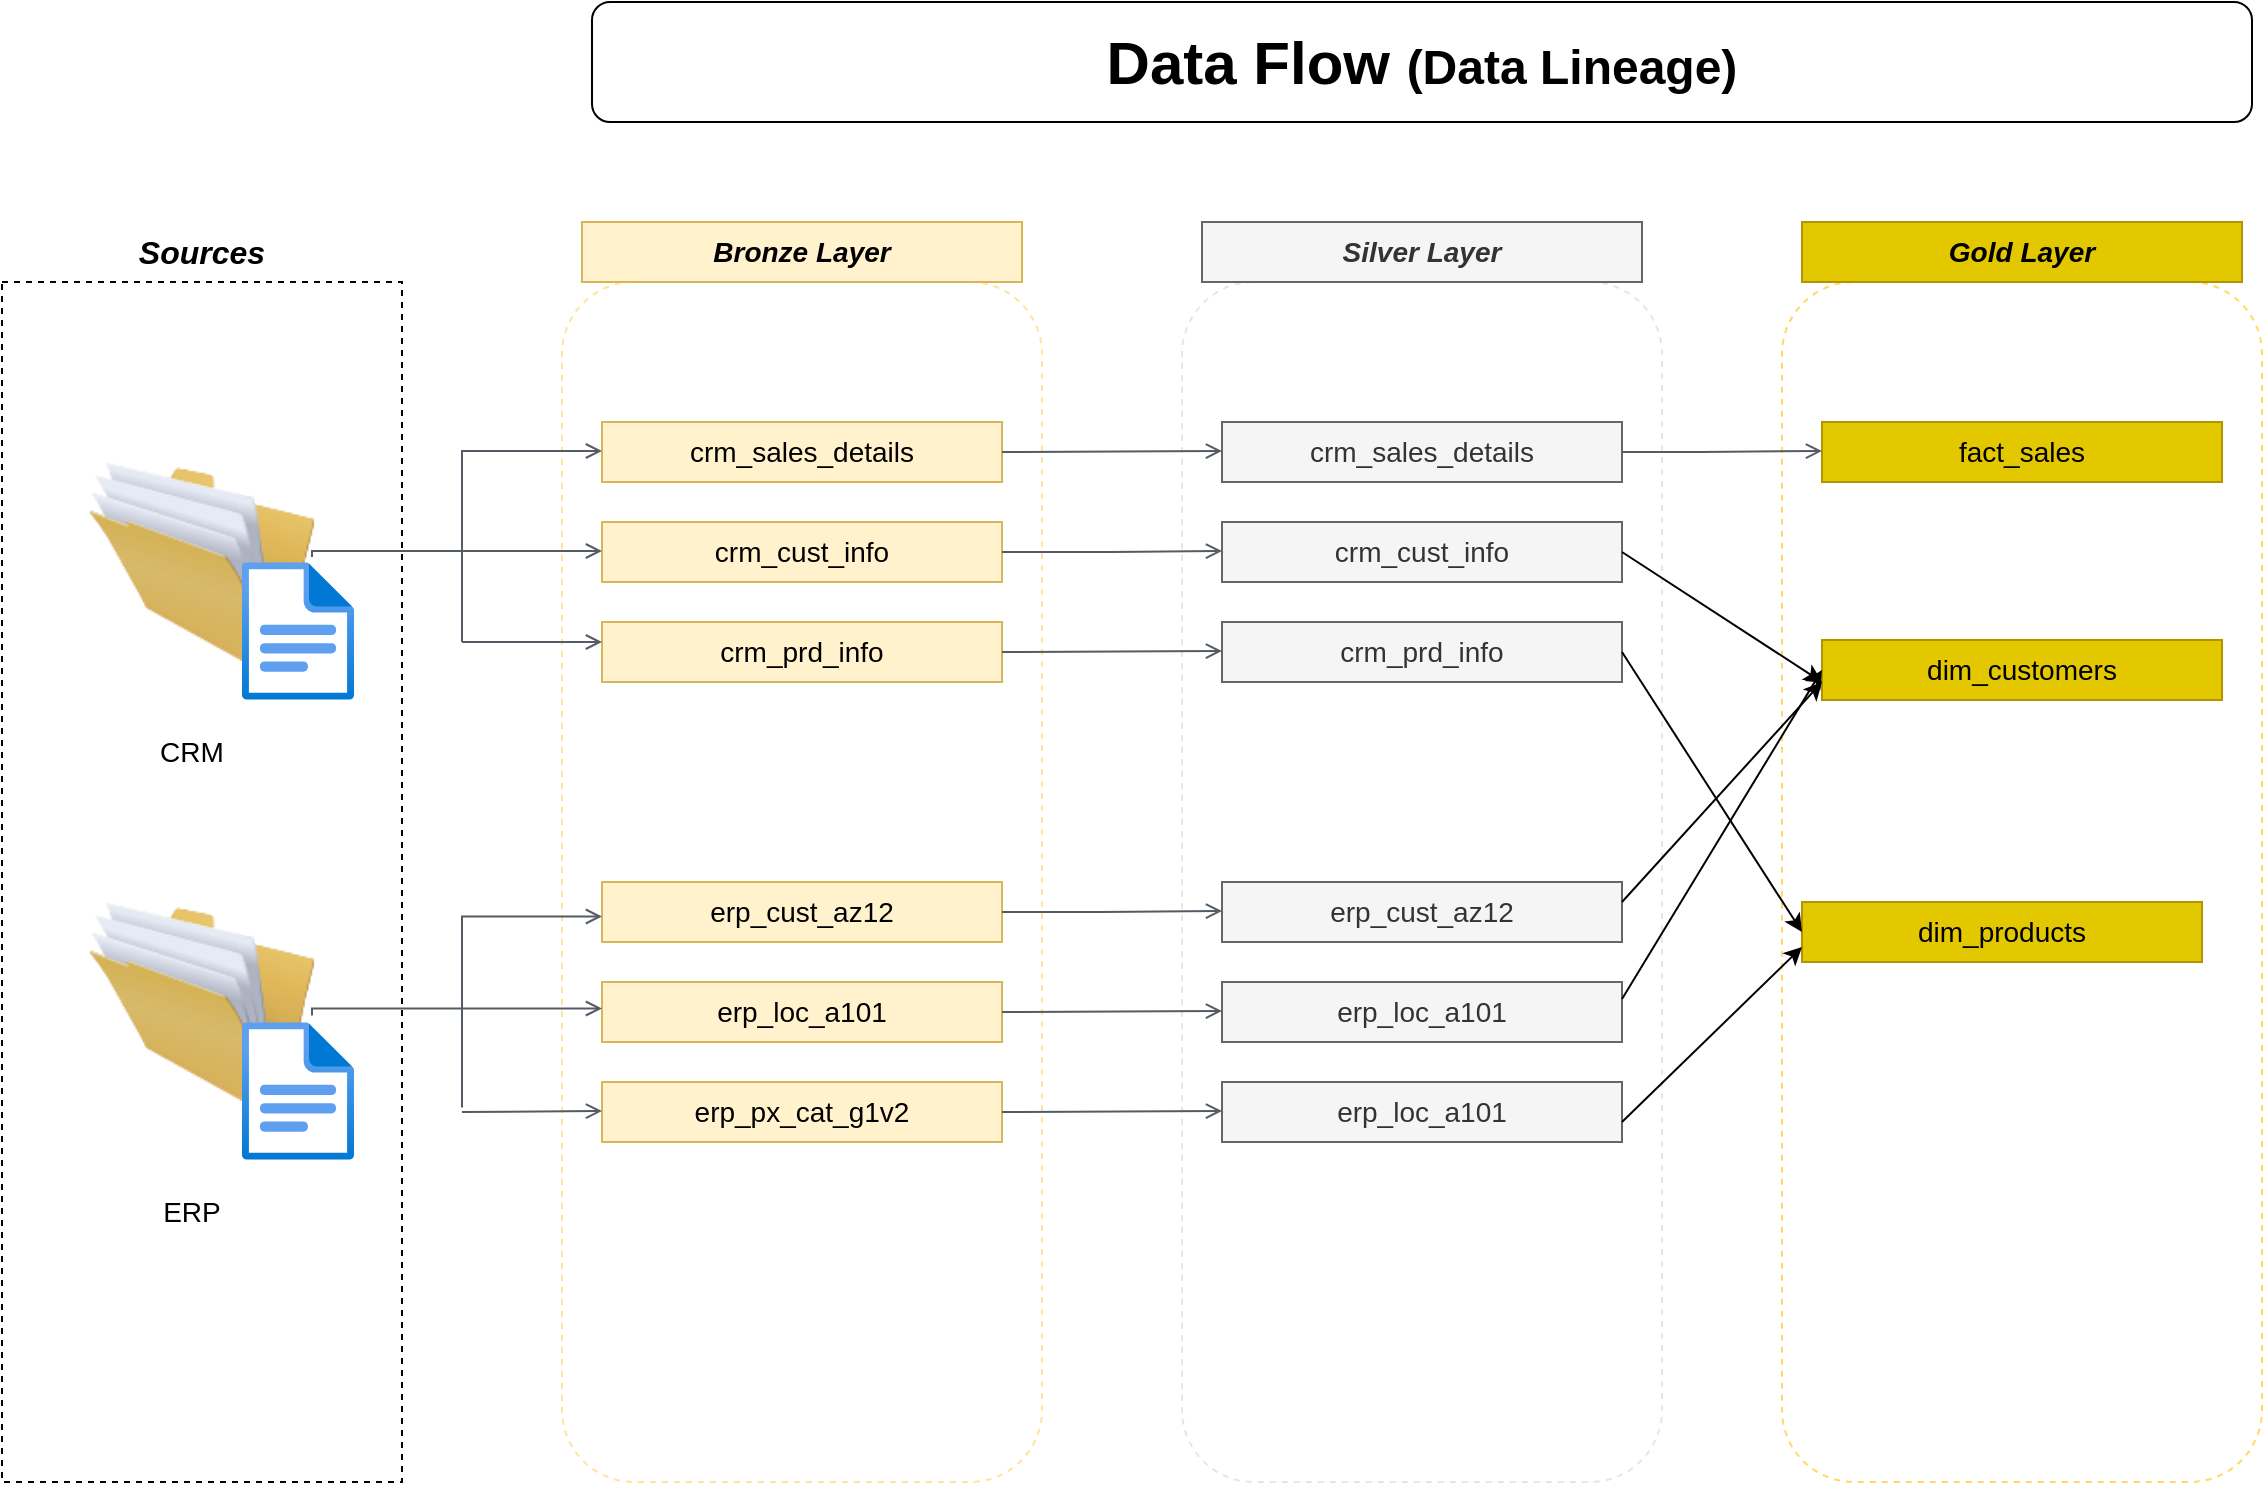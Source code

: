 <mxfile version="27.0.9">
  <diagram name="Page-1" id="e8Bs1yd9VQ3p9d25QUaQ">
    <mxGraphModel dx="946" dy="732" grid="1" gridSize="10" guides="1" tooltips="1" connect="1" arrows="1" fold="1" page="1" pageScale="1" pageWidth="827" pageHeight="1169" math="0" shadow="0">
      <root>
        <mxCell id="0" />
        <mxCell id="1" parent="0" />
        <mxCell id="jJEfotMlX0ZuNk-el42J-4" value="" style="rounded=0;whiteSpace=wrap;html=1;dashed=1;" parent="1" vertex="1">
          <mxGeometry x="80" y="320" width="200" height="600" as="geometry" />
        </mxCell>
        <mxCell id="jJEfotMlX0ZuNk-el42J-5" value="&lt;font style=&quot;font-size: 16px;&quot;&gt;&lt;b&gt;&lt;i&gt;Sources&lt;/i&gt;&lt;/b&gt;&lt;/font&gt;" style="text;html=1;align=center;verticalAlign=middle;whiteSpace=wrap;rounded=0;" parent="1" vertex="1">
          <mxGeometry x="80" y="290" width="200" height="30" as="geometry" />
        </mxCell>
        <mxCell id="jJEfotMlX0ZuNk-el42J-6" value="" style="image;html=1;image=img/lib/clip_art/general/Full_Folder_128x128.png" parent="1" vertex="1">
          <mxGeometry x="120" y="410" width="120" height="110" as="geometry" />
        </mxCell>
        <mxCell id="jJEfotMlX0ZuNk-el42J-7" value="" style="image;html=1;image=img/lib/clip_art/general/Full_Folder_128x128.png" parent="1" vertex="1">
          <mxGeometry x="120" y="630" width="120" height="110" as="geometry" />
        </mxCell>
        <mxCell id="jJEfotMlX0ZuNk-el42J-8" value="" style="image;aspect=fixed;html=1;points=[];align=center;fontSize=12;image=img/lib/azure2/general/File.svg;" parent="1" vertex="1">
          <mxGeometry x="200" y="460" width="56.0" height="69" as="geometry" />
        </mxCell>
        <mxCell id="jJEfotMlX0ZuNk-el42J-9" value="" style="image;aspect=fixed;html=1;points=[];align=center;fontSize=12;image=img/lib/azure2/general/File.svg;" parent="1" vertex="1">
          <mxGeometry x="200" y="690" width="56.0" height="69" as="geometry" />
        </mxCell>
        <mxCell id="jJEfotMlX0ZuNk-el42J-10" value="&lt;font style=&quot;font-size: 14px;&quot;&gt;CRM&lt;/font&gt;" style="text;html=1;align=center;verticalAlign=middle;whiteSpace=wrap;rounded=0;" parent="1" vertex="1">
          <mxGeometry x="110" y="540" width="130" height="30" as="geometry" />
        </mxCell>
        <mxCell id="jJEfotMlX0ZuNk-el42J-11" value="&lt;font style=&quot;font-size: 14px;&quot;&gt;ERP&lt;/font&gt;" style="text;html=1;align=center;verticalAlign=middle;whiteSpace=wrap;rounded=0;" parent="1" vertex="1">
          <mxGeometry x="110" y="770" width="130" height="30" as="geometry" />
        </mxCell>
        <mxCell id="jJEfotMlX0ZuNk-el42J-12" value="" style="rounded=1;whiteSpace=wrap;html=1;dashed=1;fontStyle=1;strokeColor=#FFE599;" parent="1" vertex="1">
          <mxGeometry x="360" y="320" width="240" height="600" as="geometry" />
        </mxCell>
        <mxCell id="jJEfotMlX0ZuNk-el42J-13" value="&lt;font style=&quot;font-size: 14px;&quot;&gt;&lt;b&gt;&lt;i&gt;Bronze Layer&lt;/i&gt;&lt;/b&gt;&lt;/font&gt;" style="text;html=1;align=center;verticalAlign=middle;whiteSpace=wrap;rounded=0;fillColor=#fff2cc;strokeColor=#d6b656;" parent="1" vertex="1">
          <mxGeometry x="370" y="290" width="220" height="30" as="geometry" />
        </mxCell>
        <mxCell id="jJEfotMlX0ZuNk-el42J-14" value="&lt;font style=&quot;font-size: 14px;&quot;&gt;crm_sales_details&lt;/font&gt;" style="text;html=1;align=center;verticalAlign=middle;whiteSpace=wrap;rounded=0;fillColor=#fff2cc;strokeColor=#d6b656;" parent="1" vertex="1">
          <mxGeometry x="380" y="390" width="200" height="30" as="geometry" />
        </mxCell>
        <mxCell id="jJEfotMlX0ZuNk-el42J-15" value="&lt;font style=&quot;font-size: 14px;&quot;&gt;crm_cust_info&lt;/font&gt;" style="text;html=1;align=center;verticalAlign=middle;whiteSpace=wrap;rounded=0;fillColor=#fff2cc;strokeColor=#d6b656;" parent="1" vertex="1">
          <mxGeometry x="380" y="440" width="200" height="30" as="geometry" />
        </mxCell>
        <mxCell id="jJEfotMlX0ZuNk-el42J-16" value="&lt;font style=&quot;font-size: 14px;&quot;&gt;crm_prd_info&lt;/font&gt;" style="text;html=1;align=center;verticalAlign=middle;whiteSpace=wrap;rounded=0;fillColor=#fff2cc;strokeColor=#d6b656;" parent="1" vertex="1">
          <mxGeometry x="380" y="490" width="200" height="30" as="geometry" />
        </mxCell>
        <mxCell id="jJEfotMlX0ZuNk-el42J-17" value="&lt;font style=&quot;font-size: 14px;&quot;&gt;erp_cust_az12&lt;/font&gt;" style="text;html=1;align=center;verticalAlign=middle;whiteSpace=wrap;rounded=0;fillColor=#fff2cc;strokeColor=#d6b656;" parent="1" vertex="1">
          <mxGeometry x="380" y="620" width="200" height="30" as="geometry" />
        </mxCell>
        <mxCell id="jJEfotMlX0ZuNk-el42J-18" value="&lt;font style=&quot;font-size: 14px;&quot;&gt;erp_loc_a101&lt;/font&gt;" style="text;html=1;align=center;verticalAlign=middle;whiteSpace=wrap;rounded=0;fillColor=#fff2cc;strokeColor=#d6b656;" parent="1" vertex="1">
          <mxGeometry x="380" y="670" width="200" height="30" as="geometry" />
        </mxCell>
        <mxCell id="jJEfotMlX0ZuNk-el42J-19" value="&lt;font style=&quot;font-size: 14px;&quot;&gt;erp_px_cat_g1v2&lt;/font&gt;" style="text;html=1;align=center;verticalAlign=middle;whiteSpace=wrap;rounded=0;fillColor=#fff2cc;strokeColor=#d6b656;" parent="1" vertex="1">
          <mxGeometry x="380" y="720" width="200" height="30" as="geometry" />
        </mxCell>
        <mxCell id="jJEfotMlX0ZuNk-el42J-26" value="" style="edgeStyle=orthogonalEdgeStyle;html=1;endArrow=open;elbow=vertical;startArrow=none;endFill=0;strokeColor=#545B64;rounded=0;" parent="1" edge="1">
          <mxGeometry width="100" relative="1" as="geometry">
            <mxPoint x="310" y="500" as="sourcePoint" />
            <mxPoint x="380" y="404.5" as="targetPoint" />
            <Array as="points">
              <mxPoint x="380" y="404.5" />
              <mxPoint x="380" y="404.5" />
            </Array>
          </mxGeometry>
        </mxCell>
        <mxCell id="jJEfotMlX0ZuNk-el42J-27" value="" style="edgeStyle=orthogonalEdgeStyle;html=1;endArrow=open;elbow=vertical;startArrow=none;endFill=0;strokeColor=#545B64;rounded=0;" parent="1" edge="1">
          <mxGeometry width="100" relative="1" as="geometry">
            <mxPoint x="310" y="500" as="sourcePoint" />
            <mxPoint x="380" y="500" as="targetPoint" />
            <Array as="points">
              <mxPoint x="370" y="500" />
              <mxPoint x="370" y="500" />
            </Array>
          </mxGeometry>
        </mxCell>
        <mxCell id="jJEfotMlX0ZuNk-el42J-29" value="" style="edgeStyle=orthogonalEdgeStyle;html=1;endArrow=open;elbow=vertical;startArrow=none;endFill=0;strokeColor=#545B64;rounded=0;exitX=0.625;exitY=-0.036;exitDx=0;exitDy=0;exitPerimeter=0;" parent="1" source="jJEfotMlX0ZuNk-el42J-8" edge="1">
          <mxGeometry width="100" relative="1" as="geometry">
            <mxPoint x="280" y="454.5" as="sourcePoint" />
            <mxPoint x="380" y="454.5" as="targetPoint" />
            <Array as="points">
              <mxPoint x="235" y="455" />
            </Array>
          </mxGeometry>
        </mxCell>
        <mxCell id="jJEfotMlX0ZuNk-el42J-32" value="" style="edgeStyle=orthogonalEdgeStyle;html=1;endArrow=open;elbow=vertical;startArrow=none;endFill=0;strokeColor=#545B64;rounded=0;exitX=0.625;exitY=-0.036;exitDx=0;exitDy=0;exitPerimeter=0;" parent="1" edge="1">
          <mxGeometry width="100" relative="1" as="geometry">
            <mxPoint x="235" y="686.75" as="sourcePoint" />
            <mxPoint x="380" y="683.25" as="targetPoint" />
            <Array as="points">
              <mxPoint x="235" y="683.75" />
            </Array>
          </mxGeometry>
        </mxCell>
        <mxCell id="jJEfotMlX0ZuNk-el42J-33" value="" style="edgeStyle=orthogonalEdgeStyle;html=1;endArrow=open;elbow=vertical;startArrow=none;endFill=0;strokeColor=#545B64;rounded=0;" parent="1" edge="1">
          <mxGeometry width="100" relative="1" as="geometry">
            <mxPoint x="310" y="732.75" as="sourcePoint" />
            <mxPoint x="380" y="637.25" as="targetPoint" />
            <Array as="points">
              <mxPoint x="310" y="637.25" />
            </Array>
          </mxGeometry>
        </mxCell>
        <mxCell id="jJEfotMlX0ZuNk-el42J-38" value="" style="edgeStyle=orthogonalEdgeStyle;html=1;endArrow=open;elbow=vertical;startArrow=none;endFill=0;strokeColor=#545B64;rounded=0;" parent="1" edge="1">
          <mxGeometry width="100" relative="1" as="geometry">
            <mxPoint x="310" y="735" as="sourcePoint" />
            <mxPoint x="380" y="734.5" as="targetPoint" />
            <Array as="points">
              <mxPoint x="310" y="734.5" />
              <mxPoint x="310" y="734.5" />
            </Array>
          </mxGeometry>
        </mxCell>
        <mxCell id="jJEfotMlX0ZuNk-el42J-39" value="" style="rounded=1;whiteSpace=wrap;html=1;dashed=1;fontStyle=1;strokeColor=#E6E6E6;" parent="1" vertex="1">
          <mxGeometry x="670" y="320" width="240" height="600" as="geometry" />
        </mxCell>
        <mxCell id="jJEfotMlX0ZuNk-el42J-40" value="&lt;font style=&quot;font-size: 14px;&quot;&gt;&lt;b&gt;&lt;i&gt;Silver Layer&lt;/i&gt;&lt;/b&gt;&lt;/font&gt;" style="text;html=1;align=center;verticalAlign=middle;whiteSpace=wrap;rounded=0;fillColor=#f5f5f5;strokeColor=#666666;fontColor=#333333;" parent="1" vertex="1">
          <mxGeometry x="680" y="290" width="220" height="30" as="geometry" />
        </mxCell>
        <mxCell id="jJEfotMlX0ZuNk-el42J-41" value="&lt;font style=&quot;font-size: 14px;&quot;&gt;crm_sales_details&lt;/font&gt;" style="text;html=1;align=center;verticalAlign=middle;whiteSpace=wrap;rounded=0;fillColor=#f5f5f5;strokeColor=#666666;fontColor=#333333;" parent="1" vertex="1">
          <mxGeometry x="690" y="390" width="200" height="30" as="geometry" />
        </mxCell>
        <mxCell id="jJEfotMlX0ZuNk-el42J-42" value="&lt;font style=&quot;font-size: 14px;&quot;&gt;crm_cust_info&lt;/font&gt;" style="text;html=1;align=center;verticalAlign=middle;whiteSpace=wrap;rounded=0;fillColor=#f5f5f5;strokeColor=#666666;fontColor=#333333;" parent="1" vertex="1">
          <mxGeometry x="690" y="440" width="200" height="30" as="geometry" />
        </mxCell>
        <mxCell id="jJEfotMlX0ZuNk-el42J-43" value="&lt;font style=&quot;font-size: 14px;&quot;&gt;crm_prd_info&lt;/font&gt;" style="text;html=1;align=center;verticalAlign=middle;whiteSpace=wrap;rounded=0;fillColor=#f5f5f5;strokeColor=#666666;fontColor=#333333;" parent="1" vertex="1">
          <mxGeometry x="690" y="490" width="200" height="30" as="geometry" />
        </mxCell>
        <mxCell id="jJEfotMlX0ZuNk-el42J-44" value="" style="edgeStyle=orthogonalEdgeStyle;html=1;endArrow=open;elbow=vertical;startArrow=none;endFill=0;strokeColor=#545B64;rounded=0;exitX=1;exitY=0.5;exitDx=0;exitDy=0;" parent="1" source="jJEfotMlX0ZuNk-el42J-14" edge="1">
          <mxGeometry width="100" relative="1" as="geometry">
            <mxPoint x="590" y="404.5" as="sourcePoint" />
            <mxPoint x="690" y="404.5" as="targetPoint" />
            <Array as="points">
              <mxPoint x="590" y="405" />
            </Array>
          </mxGeometry>
        </mxCell>
        <mxCell id="jJEfotMlX0ZuNk-el42J-46" value="" style="edgeStyle=orthogonalEdgeStyle;html=1;endArrow=open;elbow=vertical;startArrow=none;endFill=0;strokeColor=#545B64;rounded=0;exitX=1;exitY=0.5;exitDx=0;exitDy=0;" parent="1" edge="1">
          <mxGeometry width="100" relative="1" as="geometry">
            <mxPoint x="580" y="455" as="sourcePoint" />
            <mxPoint x="690" y="454.5" as="targetPoint" />
            <Array as="points">
              <mxPoint x="635" y="455.5" />
            </Array>
          </mxGeometry>
        </mxCell>
        <mxCell id="jJEfotMlX0ZuNk-el42J-48" value="" style="edgeStyle=orthogonalEdgeStyle;html=1;endArrow=open;elbow=vertical;startArrow=none;endFill=0;strokeColor=#545B64;rounded=0;exitX=1;exitY=0.5;exitDx=0;exitDy=0;" parent="1" edge="1">
          <mxGeometry width="100" relative="1" as="geometry">
            <mxPoint x="580" y="505" as="sourcePoint" />
            <mxPoint x="690" y="504.5" as="targetPoint" />
            <Array as="points">
              <mxPoint x="590" y="505" />
            </Array>
          </mxGeometry>
        </mxCell>
        <mxCell id="jJEfotMlX0ZuNk-el42J-50" value="&lt;font style=&quot;font-size: 14px;&quot;&gt;erp_cust_az12&lt;/font&gt;" style="text;html=1;align=center;verticalAlign=middle;whiteSpace=wrap;rounded=0;fillColor=#f5f5f5;strokeColor=#666666;fontColor=#333333;" parent="1" vertex="1">
          <mxGeometry x="690" y="620" width="200" height="30" as="geometry" />
        </mxCell>
        <mxCell id="jJEfotMlX0ZuNk-el42J-51" value="&lt;font style=&quot;font-size: 14px;&quot;&gt;erp_loc_a101&lt;/font&gt;" style="text;html=1;align=center;verticalAlign=middle;whiteSpace=wrap;rounded=0;fillColor=#f5f5f5;strokeColor=#666666;fontColor=#333333;" parent="1" vertex="1">
          <mxGeometry x="690" y="670" width="200" height="30" as="geometry" />
        </mxCell>
        <mxCell id="jJEfotMlX0ZuNk-el42J-52" value="&lt;font style=&quot;font-size: 14px;&quot;&gt;erp_loc_a101&lt;/font&gt;" style="text;html=1;align=center;verticalAlign=middle;whiteSpace=wrap;rounded=0;fillColor=#f5f5f5;strokeColor=#666666;fontColor=#333333;" parent="1" vertex="1">
          <mxGeometry x="690" y="720" width="200" height="30" as="geometry" />
        </mxCell>
        <mxCell id="jJEfotMlX0ZuNk-el42J-55" value="" style="edgeStyle=orthogonalEdgeStyle;html=1;endArrow=open;elbow=vertical;startArrow=none;endFill=0;strokeColor=#545B64;rounded=0;exitX=1;exitY=0.5;exitDx=0;exitDy=0;" parent="1" edge="1">
          <mxGeometry width="100" relative="1" as="geometry">
            <mxPoint x="580" y="635" as="sourcePoint" />
            <mxPoint x="690" y="634.5" as="targetPoint" />
            <Array as="points">
              <mxPoint x="630" y="635.5" />
            </Array>
          </mxGeometry>
        </mxCell>
        <mxCell id="jJEfotMlX0ZuNk-el42J-56" value="" style="edgeStyle=orthogonalEdgeStyle;html=1;endArrow=open;elbow=vertical;startArrow=none;endFill=0;strokeColor=#545B64;rounded=0;exitX=1;exitY=0.5;exitDx=0;exitDy=0;" parent="1" edge="1">
          <mxGeometry width="100" relative="1" as="geometry">
            <mxPoint x="580" y="685" as="sourcePoint" />
            <mxPoint x="690" y="684.5" as="targetPoint" />
            <Array as="points">
              <mxPoint x="590" y="685" />
            </Array>
          </mxGeometry>
        </mxCell>
        <mxCell id="jJEfotMlX0ZuNk-el42J-57" value="" style="edgeStyle=orthogonalEdgeStyle;html=1;endArrow=open;elbow=vertical;startArrow=none;endFill=0;strokeColor=#545B64;rounded=0;exitX=1;exitY=0.5;exitDx=0;exitDy=0;" parent="1" edge="1">
          <mxGeometry width="100" relative="1" as="geometry">
            <mxPoint x="580" y="735" as="sourcePoint" />
            <mxPoint x="690" y="734.5" as="targetPoint" />
            <Array as="points">
              <mxPoint x="590" y="735" />
            </Array>
          </mxGeometry>
        </mxCell>
        <mxCell id="jJEfotMlX0ZuNk-el42J-58" value="" style="rounded=1;whiteSpace=wrap;html=1;dashed=1;fontStyle=1;strokeColor=#FFD966;" parent="1" vertex="1">
          <mxGeometry x="970" y="320" width="240" height="600" as="geometry" />
        </mxCell>
        <mxCell id="jJEfotMlX0ZuNk-el42J-60" value="&lt;font style=&quot;font-size: 14px;&quot;&gt;&lt;b&gt;&lt;i&gt;Gold Layer&lt;/i&gt;&lt;/b&gt;&lt;/font&gt;" style="text;html=1;align=center;verticalAlign=middle;whiteSpace=wrap;rounded=0;fillColor=#e3c800;strokeColor=#B09500;fontColor=#000000;" parent="1" vertex="1">
          <mxGeometry x="980" y="290" width="220" height="30" as="geometry" />
        </mxCell>
        <mxCell id="jJEfotMlX0ZuNk-el42J-61" value="&lt;font style=&quot;font-size: 14px;&quot;&gt;fact_sales&lt;/font&gt;" style="text;html=1;align=center;verticalAlign=middle;whiteSpace=wrap;rounded=0;fillColor=#e3c800;strokeColor=#B09500;fontColor=#000000;" parent="1" vertex="1">
          <mxGeometry x="990" y="390" width="200" height="30" as="geometry" />
        </mxCell>
        <mxCell id="jJEfotMlX0ZuNk-el42J-62" value="&lt;font style=&quot;font-size: 14px;&quot;&gt;dim_customers&lt;/font&gt;" style="text;html=1;align=center;verticalAlign=middle;whiteSpace=wrap;rounded=0;fillColor=#e3c800;strokeColor=#B09500;fontColor=#000000;" parent="1" vertex="1">
          <mxGeometry x="990" y="499" width="200" height="30" as="geometry" />
        </mxCell>
        <mxCell id="jJEfotMlX0ZuNk-el42J-63" value="&lt;font style=&quot;font-size: 14px;&quot;&gt;dim_products&lt;/font&gt;" style="text;html=1;align=center;verticalAlign=middle;whiteSpace=wrap;rounded=0;fillColor=#e3c800;strokeColor=#B09500;fontColor=#000000;" parent="1" vertex="1">
          <mxGeometry x="980" y="630" width="200" height="30" as="geometry" />
        </mxCell>
        <mxCell id="jJEfotMlX0ZuNk-el42J-64" value="" style="edgeStyle=orthogonalEdgeStyle;html=1;endArrow=open;elbow=vertical;startArrow=none;endFill=0;strokeColor=#545B64;rounded=0;" parent="1" edge="1">
          <mxGeometry width="100" relative="1" as="geometry">
            <mxPoint x="890" y="405" as="sourcePoint" />
            <mxPoint x="990" y="404.5" as="targetPoint" />
            <Array as="points">
              <mxPoint x="930" y="405.5" />
            </Array>
          </mxGeometry>
        </mxCell>
        <mxCell id="jJEfotMlX0ZuNk-el42J-65" value="" style="endArrow=classic;html=1;rounded=0;entryX=0;entryY=0.75;entryDx=0;entryDy=0;" parent="1" target="jJEfotMlX0ZuNk-el42J-63" edge="1">
          <mxGeometry width="50" height="50" relative="1" as="geometry">
            <mxPoint x="890" y="740" as="sourcePoint" />
            <mxPoint x="940" y="690" as="targetPoint" />
          </mxGeometry>
        </mxCell>
        <mxCell id="jJEfotMlX0ZuNk-el42J-66" value="" style="endArrow=classic;html=1;rounded=0;entryX=0;entryY=0.75;entryDx=0;entryDy=0;exitX=1;exitY=0.5;exitDx=0;exitDy=0;" parent="1" source="jJEfotMlX0ZuNk-el42J-42" edge="1">
          <mxGeometry width="50" height="50" relative="1" as="geometry">
            <mxPoint x="900" y="433" as="sourcePoint" />
            <mxPoint x="990" y="520" as="targetPoint" />
            <Array as="points" />
          </mxGeometry>
        </mxCell>
        <mxCell id="jJEfotMlX0ZuNk-el42J-67" value="" style="endArrow=classic;html=1;rounded=0;entryX=0;entryY=0.5;entryDx=0;entryDy=0;exitX=1;exitY=0.5;exitDx=0;exitDy=0;" parent="1" target="jJEfotMlX0ZuNk-el42J-63" edge="1">
          <mxGeometry width="50" height="50" relative="1" as="geometry">
            <mxPoint x="890" y="505" as="sourcePoint" />
            <mxPoint x="990" y="570" as="targetPoint" />
            <Array as="points" />
          </mxGeometry>
        </mxCell>
        <mxCell id="jJEfotMlX0ZuNk-el42J-68" value="" style="endArrow=classic;html=1;rounded=0;" parent="1" edge="1">
          <mxGeometry width="50" height="50" relative="1" as="geometry">
            <mxPoint x="890" y="630" as="sourcePoint" />
            <mxPoint x="990" y="520" as="targetPoint" />
          </mxGeometry>
        </mxCell>
        <mxCell id="jJEfotMlX0ZuNk-el42J-69" value="" style="endArrow=classic;html=1;rounded=0;entryX=0;entryY=0.5;entryDx=0;entryDy=0;" parent="1" target="jJEfotMlX0ZuNk-el42J-62" edge="1">
          <mxGeometry width="50" height="50" relative="1" as="geometry">
            <mxPoint x="890" y="678.5" as="sourcePoint" />
            <mxPoint x="980" y="591.5" as="targetPoint" />
          </mxGeometry>
        </mxCell>
        <mxCell id="iYqK_wT8y2aIPWXXxH_p-1" value="&lt;font style=&quot;&quot;&gt;&lt;b style=&quot;&quot;&gt;&lt;span style=&quot;font-size: 30px;&quot;&gt;Data Flow &lt;/span&gt;&lt;font style=&quot;font-size: 24px;&quot;&gt;(Data Lineage)&lt;/font&gt;&lt;/b&gt;&lt;/font&gt;" style="rounded=1;whiteSpace=wrap;html=1;" vertex="1" parent="1">
          <mxGeometry x="375" y="180" width="830" height="60" as="geometry" />
        </mxCell>
      </root>
    </mxGraphModel>
  </diagram>
</mxfile>
